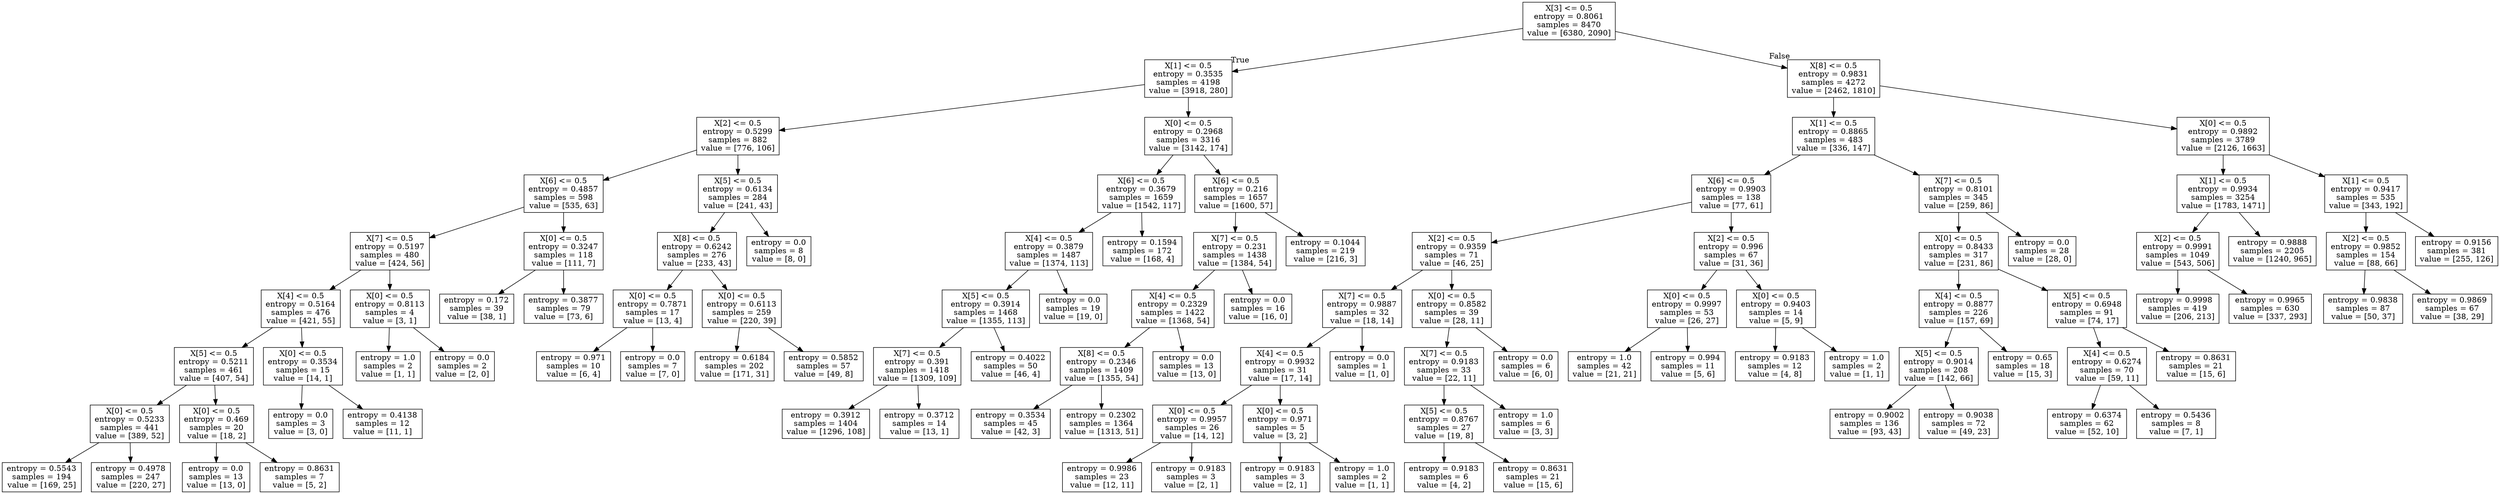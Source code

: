 digraph Tree {
node [shape=box] ;
0 [label="X[3] <= 0.5\nentropy = 0.8061\nsamples = 8470\nvalue = [6380, 2090]"] ;
1 [label="X[1] <= 0.5\nentropy = 0.3535\nsamples = 4198\nvalue = [3918, 280]"] ;
0 -> 1 [labeldistance=2.5, labelangle=45, headlabel="True"] ;
2 [label="X[2] <= 0.5\nentropy = 0.5299\nsamples = 882\nvalue = [776, 106]"] ;
1 -> 2 ;
3 [label="X[6] <= 0.5\nentropy = 0.4857\nsamples = 598\nvalue = [535, 63]"] ;
2 -> 3 ;
4 [label="X[7] <= 0.5\nentropy = 0.5197\nsamples = 480\nvalue = [424, 56]"] ;
3 -> 4 ;
5 [label="X[4] <= 0.5\nentropy = 0.5164\nsamples = 476\nvalue = [421, 55]"] ;
4 -> 5 ;
6 [label="X[5] <= 0.5\nentropy = 0.5211\nsamples = 461\nvalue = [407, 54]"] ;
5 -> 6 ;
7 [label="X[0] <= 0.5\nentropy = 0.5233\nsamples = 441\nvalue = [389, 52]"] ;
6 -> 7 ;
8 [label="entropy = 0.5543\nsamples = 194\nvalue = [169, 25]"] ;
7 -> 8 ;
9 [label="entropy = 0.4978\nsamples = 247\nvalue = [220, 27]"] ;
7 -> 9 ;
10 [label="X[0] <= 0.5\nentropy = 0.469\nsamples = 20\nvalue = [18, 2]"] ;
6 -> 10 ;
11 [label="entropy = 0.0\nsamples = 13\nvalue = [13, 0]"] ;
10 -> 11 ;
12 [label="entropy = 0.8631\nsamples = 7\nvalue = [5, 2]"] ;
10 -> 12 ;
13 [label="X[0] <= 0.5\nentropy = 0.3534\nsamples = 15\nvalue = [14, 1]"] ;
5 -> 13 ;
14 [label="entropy = 0.0\nsamples = 3\nvalue = [3, 0]"] ;
13 -> 14 ;
15 [label="entropy = 0.4138\nsamples = 12\nvalue = [11, 1]"] ;
13 -> 15 ;
16 [label="X[0] <= 0.5\nentropy = 0.8113\nsamples = 4\nvalue = [3, 1]"] ;
4 -> 16 ;
17 [label="entropy = 1.0\nsamples = 2\nvalue = [1, 1]"] ;
16 -> 17 ;
18 [label="entropy = 0.0\nsamples = 2\nvalue = [2, 0]"] ;
16 -> 18 ;
19 [label="X[0] <= 0.5\nentropy = 0.3247\nsamples = 118\nvalue = [111, 7]"] ;
3 -> 19 ;
20 [label="entropy = 0.172\nsamples = 39\nvalue = [38, 1]"] ;
19 -> 20 ;
21 [label="entropy = 0.3877\nsamples = 79\nvalue = [73, 6]"] ;
19 -> 21 ;
22 [label="X[5] <= 0.5\nentropy = 0.6134\nsamples = 284\nvalue = [241, 43]"] ;
2 -> 22 ;
23 [label="X[8] <= 0.5\nentropy = 0.6242\nsamples = 276\nvalue = [233, 43]"] ;
22 -> 23 ;
24 [label="X[0] <= 0.5\nentropy = 0.7871\nsamples = 17\nvalue = [13, 4]"] ;
23 -> 24 ;
25 [label="entropy = 0.971\nsamples = 10\nvalue = [6, 4]"] ;
24 -> 25 ;
26 [label="entropy = 0.0\nsamples = 7\nvalue = [7, 0]"] ;
24 -> 26 ;
27 [label="X[0] <= 0.5\nentropy = 0.6113\nsamples = 259\nvalue = [220, 39]"] ;
23 -> 27 ;
28 [label="entropy = 0.6184\nsamples = 202\nvalue = [171, 31]"] ;
27 -> 28 ;
29 [label="entropy = 0.5852\nsamples = 57\nvalue = [49, 8]"] ;
27 -> 29 ;
30 [label="entropy = 0.0\nsamples = 8\nvalue = [8, 0]"] ;
22 -> 30 ;
31 [label="X[0] <= 0.5\nentropy = 0.2968\nsamples = 3316\nvalue = [3142, 174]"] ;
1 -> 31 ;
32 [label="X[6] <= 0.5\nentropy = 0.3679\nsamples = 1659\nvalue = [1542, 117]"] ;
31 -> 32 ;
33 [label="X[4] <= 0.5\nentropy = 0.3879\nsamples = 1487\nvalue = [1374, 113]"] ;
32 -> 33 ;
34 [label="X[5] <= 0.5\nentropy = 0.3914\nsamples = 1468\nvalue = [1355, 113]"] ;
33 -> 34 ;
35 [label="X[7] <= 0.5\nentropy = 0.391\nsamples = 1418\nvalue = [1309, 109]"] ;
34 -> 35 ;
36 [label="entropy = 0.3912\nsamples = 1404\nvalue = [1296, 108]"] ;
35 -> 36 ;
37 [label="entropy = 0.3712\nsamples = 14\nvalue = [13, 1]"] ;
35 -> 37 ;
38 [label="entropy = 0.4022\nsamples = 50\nvalue = [46, 4]"] ;
34 -> 38 ;
39 [label="entropy = 0.0\nsamples = 19\nvalue = [19, 0]"] ;
33 -> 39 ;
40 [label="entropy = 0.1594\nsamples = 172\nvalue = [168, 4]"] ;
32 -> 40 ;
41 [label="X[6] <= 0.5\nentropy = 0.216\nsamples = 1657\nvalue = [1600, 57]"] ;
31 -> 41 ;
42 [label="X[7] <= 0.5\nentropy = 0.231\nsamples = 1438\nvalue = [1384, 54]"] ;
41 -> 42 ;
43 [label="X[4] <= 0.5\nentropy = 0.2329\nsamples = 1422\nvalue = [1368, 54]"] ;
42 -> 43 ;
44 [label="X[8] <= 0.5\nentropy = 0.2346\nsamples = 1409\nvalue = [1355, 54]"] ;
43 -> 44 ;
45 [label="entropy = 0.3534\nsamples = 45\nvalue = [42, 3]"] ;
44 -> 45 ;
46 [label="entropy = 0.2302\nsamples = 1364\nvalue = [1313, 51]"] ;
44 -> 46 ;
47 [label="entropy = 0.0\nsamples = 13\nvalue = [13, 0]"] ;
43 -> 47 ;
48 [label="entropy = 0.0\nsamples = 16\nvalue = [16, 0]"] ;
42 -> 48 ;
49 [label="entropy = 0.1044\nsamples = 219\nvalue = [216, 3]"] ;
41 -> 49 ;
50 [label="X[8] <= 0.5\nentropy = 0.9831\nsamples = 4272\nvalue = [2462, 1810]"] ;
0 -> 50 [labeldistance=2.5, labelangle=-45, headlabel="False"] ;
51 [label="X[1] <= 0.5\nentropy = 0.8865\nsamples = 483\nvalue = [336, 147]"] ;
50 -> 51 ;
52 [label="X[6] <= 0.5\nentropy = 0.9903\nsamples = 138\nvalue = [77, 61]"] ;
51 -> 52 ;
53 [label="X[2] <= 0.5\nentropy = 0.9359\nsamples = 71\nvalue = [46, 25]"] ;
52 -> 53 ;
54 [label="X[7] <= 0.5\nentropy = 0.9887\nsamples = 32\nvalue = [18, 14]"] ;
53 -> 54 ;
55 [label="X[4] <= 0.5\nentropy = 0.9932\nsamples = 31\nvalue = [17, 14]"] ;
54 -> 55 ;
56 [label="X[0] <= 0.5\nentropy = 0.9957\nsamples = 26\nvalue = [14, 12]"] ;
55 -> 56 ;
57 [label="entropy = 0.9986\nsamples = 23\nvalue = [12, 11]"] ;
56 -> 57 ;
58 [label="entropy = 0.9183\nsamples = 3\nvalue = [2, 1]"] ;
56 -> 58 ;
59 [label="X[0] <= 0.5\nentropy = 0.971\nsamples = 5\nvalue = [3, 2]"] ;
55 -> 59 ;
60 [label="entropy = 0.9183\nsamples = 3\nvalue = [2, 1]"] ;
59 -> 60 ;
61 [label="entropy = 1.0\nsamples = 2\nvalue = [1, 1]"] ;
59 -> 61 ;
62 [label="entropy = 0.0\nsamples = 1\nvalue = [1, 0]"] ;
54 -> 62 ;
63 [label="X[0] <= 0.5\nentropy = 0.8582\nsamples = 39\nvalue = [28, 11]"] ;
53 -> 63 ;
64 [label="X[7] <= 0.5\nentropy = 0.9183\nsamples = 33\nvalue = [22, 11]"] ;
63 -> 64 ;
65 [label="X[5] <= 0.5\nentropy = 0.8767\nsamples = 27\nvalue = [19, 8]"] ;
64 -> 65 ;
66 [label="entropy = 0.9183\nsamples = 6\nvalue = [4, 2]"] ;
65 -> 66 ;
67 [label="entropy = 0.8631\nsamples = 21\nvalue = [15, 6]"] ;
65 -> 67 ;
68 [label="entropy = 1.0\nsamples = 6\nvalue = [3, 3]"] ;
64 -> 68 ;
69 [label="entropy = 0.0\nsamples = 6\nvalue = [6, 0]"] ;
63 -> 69 ;
70 [label="X[2] <= 0.5\nentropy = 0.996\nsamples = 67\nvalue = [31, 36]"] ;
52 -> 70 ;
71 [label="X[0] <= 0.5\nentropy = 0.9997\nsamples = 53\nvalue = [26, 27]"] ;
70 -> 71 ;
72 [label="entropy = 1.0\nsamples = 42\nvalue = [21, 21]"] ;
71 -> 72 ;
73 [label="entropy = 0.994\nsamples = 11\nvalue = [5, 6]"] ;
71 -> 73 ;
74 [label="X[0] <= 0.5\nentropy = 0.9403\nsamples = 14\nvalue = [5, 9]"] ;
70 -> 74 ;
75 [label="entropy = 0.9183\nsamples = 12\nvalue = [4, 8]"] ;
74 -> 75 ;
76 [label="entropy = 1.0\nsamples = 2\nvalue = [1, 1]"] ;
74 -> 76 ;
77 [label="X[7] <= 0.5\nentropy = 0.8101\nsamples = 345\nvalue = [259, 86]"] ;
51 -> 77 ;
78 [label="X[0] <= 0.5\nentropy = 0.8433\nsamples = 317\nvalue = [231, 86]"] ;
77 -> 78 ;
79 [label="X[4] <= 0.5\nentropy = 0.8877\nsamples = 226\nvalue = [157, 69]"] ;
78 -> 79 ;
80 [label="X[5] <= 0.5\nentropy = 0.9014\nsamples = 208\nvalue = [142, 66]"] ;
79 -> 80 ;
81 [label="entropy = 0.9002\nsamples = 136\nvalue = [93, 43]"] ;
80 -> 81 ;
82 [label="entropy = 0.9038\nsamples = 72\nvalue = [49, 23]"] ;
80 -> 82 ;
83 [label="entropy = 0.65\nsamples = 18\nvalue = [15, 3]"] ;
79 -> 83 ;
84 [label="X[5] <= 0.5\nentropy = 0.6948\nsamples = 91\nvalue = [74, 17]"] ;
78 -> 84 ;
85 [label="X[4] <= 0.5\nentropy = 0.6274\nsamples = 70\nvalue = [59, 11]"] ;
84 -> 85 ;
86 [label="entropy = 0.6374\nsamples = 62\nvalue = [52, 10]"] ;
85 -> 86 ;
87 [label="entropy = 0.5436\nsamples = 8\nvalue = [7, 1]"] ;
85 -> 87 ;
88 [label="entropy = 0.8631\nsamples = 21\nvalue = [15, 6]"] ;
84 -> 88 ;
89 [label="entropy = 0.0\nsamples = 28\nvalue = [28, 0]"] ;
77 -> 89 ;
90 [label="X[0] <= 0.5\nentropy = 0.9892\nsamples = 3789\nvalue = [2126, 1663]"] ;
50 -> 90 ;
91 [label="X[1] <= 0.5\nentropy = 0.9934\nsamples = 3254\nvalue = [1783, 1471]"] ;
90 -> 91 ;
92 [label="X[2] <= 0.5\nentropy = 0.9991\nsamples = 1049\nvalue = [543, 506]"] ;
91 -> 92 ;
93 [label="entropy = 0.9998\nsamples = 419\nvalue = [206, 213]"] ;
92 -> 93 ;
94 [label="entropy = 0.9965\nsamples = 630\nvalue = [337, 293]"] ;
92 -> 94 ;
95 [label="entropy = 0.9888\nsamples = 2205\nvalue = [1240, 965]"] ;
91 -> 95 ;
96 [label="X[1] <= 0.5\nentropy = 0.9417\nsamples = 535\nvalue = [343, 192]"] ;
90 -> 96 ;
97 [label="X[2] <= 0.5\nentropy = 0.9852\nsamples = 154\nvalue = [88, 66]"] ;
96 -> 97 ;
98 [label="entropy = 0.9838\nsamples = 87\nvalue = [50, 37]"] ;
97 -> 98 ;
99 [label="entropy = 0.9869\nsamples = 67\nvalue = [38, 29]"] ;
97 -> 99 ;
100 [label="entropy = 0.9156\nsamples = 381\nvalue = [255, 126]"] ;
96 -> 100 ;
}